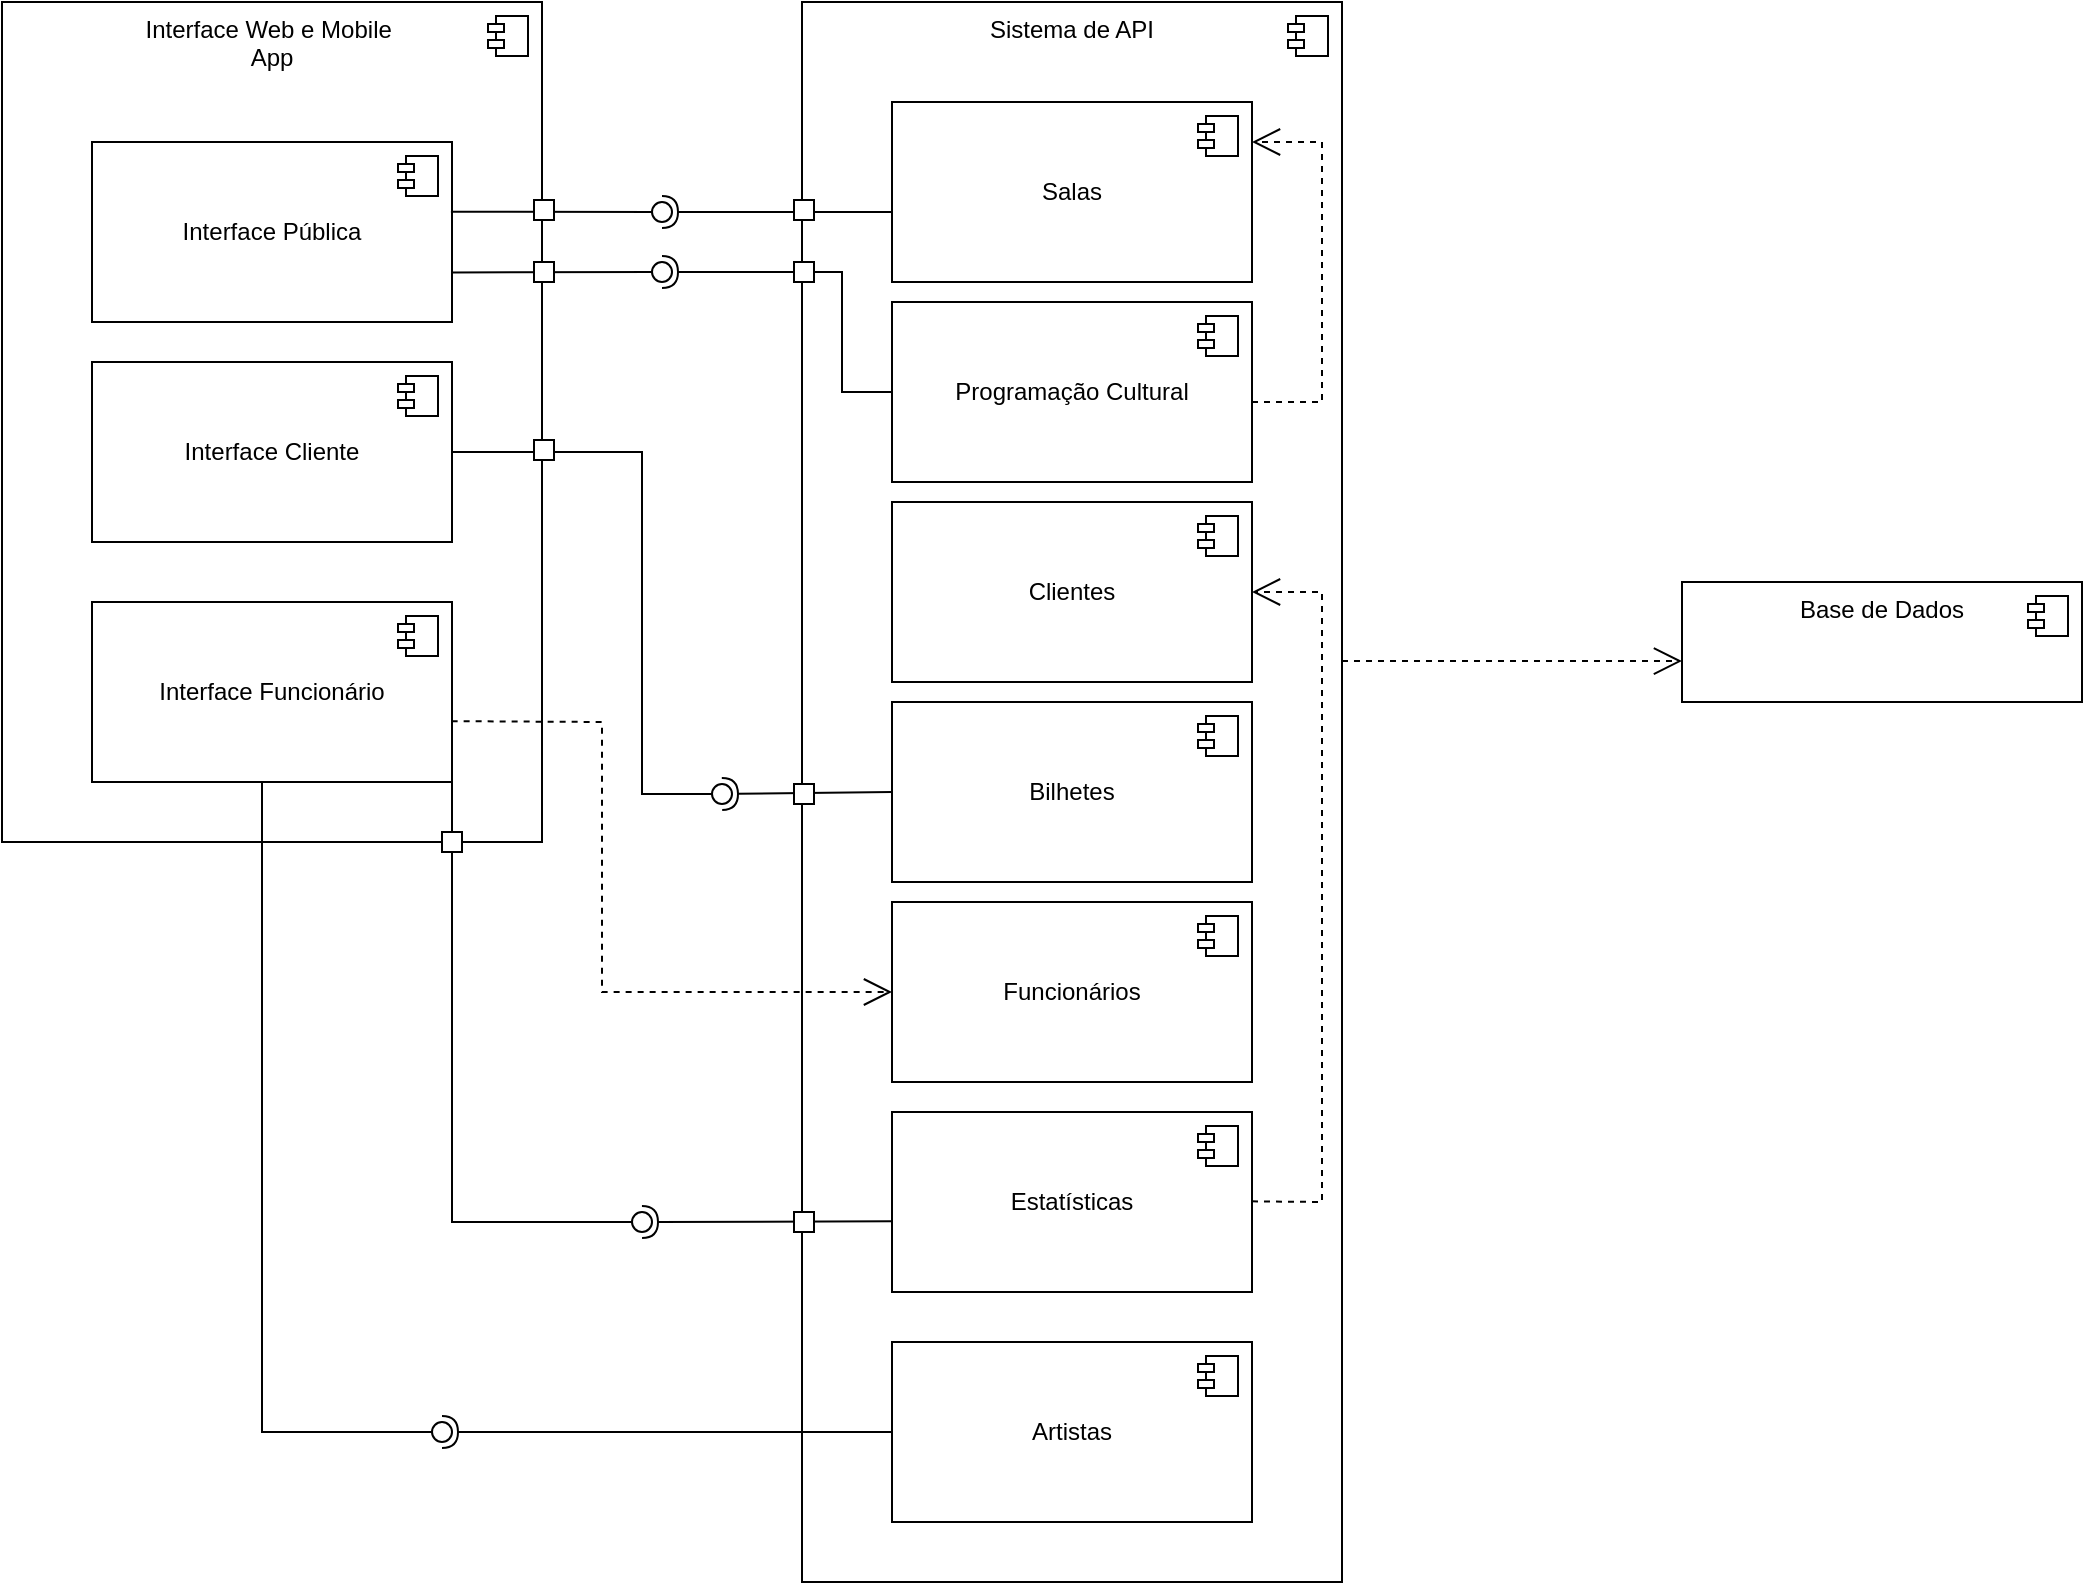 <mxfile version="26.0.16">
  <diagram name="Página-1" id="u3Gv6OMvJVKp9WlRihde">
    <mxGraphModel dx="1272" dy="869" grid="1" gridSize="10" guides="1" tooltips="1" connect="1" arrows="1" fold="1" page="1" pageScale="1" pageWidth="827" pageHeight="1169" math="0" shadow="0">
      <root>
        <mxCell id="0" />
        <mxCell id="1" parent="0" />
        <mxCell id="zQr8vvp1DAFsDGufUg8t-2" value="Interface Web e Mobile&amp;nbsp;&lt;div&gt;App&lt;/div&gt;" style="html=1;dropTarget=0;whiteSpace=wrap;vertical-align:text-top;align=center;verticalAlign=top;" parent="1" vertex="1">
          <mxGeometry x="10" y="30" width="270" height="420" as="geometry" />
        </mxCell>
        <mxCell id="zQr8vvp1DAFsDGufUg8t-3" value="" style="shape=module;jettyWidth=8;jettyHeight=4;" parent="zQr8vvp1DAFsDGufUg8t-2" vertex="1">
          <mxGeometry x="1" width="20" height="20" relative="1" as="geometry">
            <mxPoint x="-27" y="7" as="offset" />
          </mxGeometry>
        </mxCell>
        <mxCell id="zQr8vvp1DAFsDGufUg8t-4" value="Interface Pública" style="html=1;dropTarget=0;whiteSpace=wrap;" parent="1" vertex="1">
          <mxGeometry x="55" y="100" width="180" height="90" as="geometry" />
        </mxCell>
        <mxCell id="zQr8vvp1DAFsDGufUg8t-5" value="" style="shape=module;jettyWidth=8;jettyHeight=4;" parent="zQr8vvp1DAFsDGufUg8t-4" vertex="1">
          <mxGeometry x="1" width="20" height="20" relative="1" as="geometry">
            <mxPoint x="-27" y="7" as="offset" />
          </mxGeometry>
        </mxCell>
        <mxCell id="zQr8vvp1DAFsDGufUg8t-6" value="Interface Cliente" style="html=1;dropTarget=0;whiteSpace=wrap;" parent="1" vertex="1">
          <mxGeometry x="55" y="210" width="180" height="90" as="geometry" />
        </mxCell>
        <mxCell id="zQr8vvp1DAFsDGufUg8t-7" value="" style="shape=module;jettyWidth=8;jettyHeight=4;" parent="zQr8vvp1DAFsDGufUg8t-6" vertex="1">
          <mxGeometry x="1" width="20" height="20" relative="1" as="geometry">
            <mxPoint x="-27" y="7" as="offset" />
          </mxGeometry>
        </mxCell>
        <mxCell id="zQr8vvp1DAFsDGufUg8t-8" value="Interface Funcionário" style="html=1;dropTarget=0;whiteSpace=wrap;" parent="1" vertex="1">
          <mxGeometry x="55" y="330" width="180" height="90" as="geometry" />
        </mxCell>
        <mxCell id="zQr8vvp1DAFsDGufUg8t-9" value="" style="shape=module;jettyWidth=8;jettyHeight=4;" parent="zQr8vvp1DAFsDGufUg8t-8" vertex="1">
          <mxGeometry x="1" width="20" height="20" relative="1" as="geometry">
            <mxPoint x="-27" y="7" as="offset" />
          </mxGeometry>
        </mxCell>
        <mxCell id="zQr8vvp1DAFsDGufUg8t-10" value="Sistema de API" style="html=1;dropTarget=0;whiteSpace=wrap;vertical-align:text-top;align=center;verticalAlign=top;" parent="1" vertex="1">
          <mxGeometry x="410" y="30" width="270" height="790" as="geometry" />
        </mxCell>
        <mxCell id="zQr8vvp1DAFsDGufUg8t-11" value="" style="shape=module;jettyWidth=8;jettyHeight=4;" parent="zQr8vvp1DAFsDGufUg8t-10" vertex="1">
          <mxGeometry x="1" width="20" height="20" relative="1" as="geometry">
            <mxPoint x="-27" y="7" as="offset" />
          </mxGeometry>
        </mxCell>
        <mxCell id="zQr8vvp1DAFsDGufUg8t-12" value="Salas" style="html=1;dropTarget=0;whiteSpace=wrap;" parent="1" vertex="1">
          <mxGeometry x="455" y="80" width="180" height="90" as="geometry" />
        </mxCell>
        <mxCell id="zQr8vvp1DAFsDGufUg8t-13" value="" style="shape=module;jettyWidth=8;jettyHeight=4;" parent="zQr8vvp1DAFsDGufUg8t-12" vertex="1">
          <mxGeometry x="1" width="20" height="20" relative="1" as="geometry">
            <mxPoint x="-27" y="7" as="offset" />
          </mxGeometry>
        </mxCell>
        <mxCell id="zQr8vvp1DAFsDGufUg8t-14" value="Programação Cultural" style="html=1;dropTarget=0;whiteSpace=wrap;" parent="1" vertex="1">
          <mxGeometry x="455" y="180" width="180" height="90" as="geometry" />
        </mxCell>
        <mxCell id="zQr8vvp1DAFsDGufUg8t-15" value="" style="shape=module;jettyWidth=8;jettyHeight=4;" parent="zQr8vvp1DAFsDGufUg8t-14" vertex="1">
          <mxGeometry x="1" width="20" height="20" relative="1" as="geometry">
            <mxPoint x="-27" y="7" as="offset" />
          </mxGeometry>
        </mxCell>
        <mxCell id="zQr8vvp1DAFsDGufUg8t-16" value="Clientes" style="html=1;dropTarget=0;whiteSpace=wrap;" parent="1" vertex="1">
          <mxGeometry x="455" y="280" width="180" height="90" as="geometry" />
        </mxCell>
        <mxCell id="zQr8vvp1DAFsDGufUg8t-17" value="" style="shape=module;jettyWidth=8;jettyHeight=4;" parent="zQr8vvp1DAFsDGufUg8t-16" vertex="1">
          <mxGeometry x="1" width="20" height="20" relative="1" as="geometry">
            <mxPoint x="-27" y="7" as="offset" />
          </mxGeometry>
        </mxCell>
        <mxCell id="zQr8vvp1DAFsDGufUg8t-18" value="Bilhetes" style="html=1;dropTarget=0;whiteSpace=wrap;" parent="1" vertex="1">
          <mxGeometry x="455" y="380" width="180" height="90" as="geometry" />
        </mxCell>
        <mxCell id="zQr8vvp1DAFsDGufUg8t-19" value="" style="shape=module;jettyWidth=8;jettyHeight=4;" parent="zQr8vvp1DAFsDGufUg8t-18" vertex="1">
          <mxGeometry x="1" width="20" height="20" relative="1" as="geometry">
            <mxPoint x="-27" y="7" as="offset" />
          </mxGeometry>
        </mxCell>
        <mxCell id="zQr8vvp1DAFsDGufUg8t-20" value="Funcionários" style="html=1;dropTarget=0;whiteSpace=wrap;" parent="1" vertex="1">
          <mxGeometry x="455" y="480" width="180" height="90" as="geometry" />
        </mxCell>
        <mxCell id="zQr8vvp1DAFsDGufUg8t-21" value="" style="shape=module;jettyWidth=8;jettyHeight=4;" parent="zQr8vvp1DAFsDGufUg8t-20" vertex="1">
          <mxGeometry x="1" width="20" height="20" relative="1" as="geometry">
            <mxPoint x="-27" y="7" as="offset" />
          </mxGeometry>
        </mxCell>
        <mxCell id="zQr8vvp1DAFsDGufUg8t-22" value="Estatísticas" style="html=1;dropTarget=0;whiteSpace=wrap;" parent="1" vertex="1">
          <mxGeometry x="455" y="585" width="180" height="90" as="geometry" />
        </mxCell>
        <mxCell id="zQr8vvp1DAFsDGufUg8t-23" value="" style="shape=module;jettyWidth=8;jettyHeight=4;" parent="zQr8vvp1DAFsDGufUg8t-22" vertex="1">
          <mxGeometry x="1" width="20" height="20" relative="1" as="geometry">
            <mxPoint x="-27" y="7" as="offset" />
          </mxGeometry>
        </mxCell>
        <mxCell id="zQr8vvp1DAFsDGufUg8t-34" value="Base de Dados" style="html=1;dropTarget=0;whiteSpace=wrap;vertical-align:text-top;align=center;verticalAlign=top;" parent="1" vertex="1">
          <mxGeometry x="850" y="320" width="200" height="60" as="geometry" />
        </mxCell>
        <mxCell id="zQr8vvp1DAFsDGufUg8t-35" value="" style="shape=module;jettyWidth=8;jettyHeight=4;" parent="zQr8vvp1DAFsDGufUg8t-34" vertex="1">
          <mxGeometry x="1" width="20" height="20" relative="1" as="geometry">
            <mxPoint x="-27" y="7" as="offset" />
          </mxGeometry>
        </mxCell>
        <mxCell id="zQr8vvp1DAFsDGufUg8t-38" value="" style="endArrow=open;endSize=12;dashed=1;html=1;rounded=0;entryX=0;entryY=0.659;entryDx=0;entryDy=0;entryPerimeter=0;" parent="1" target="zQr8vvp1DAFsDGufUg8t-34" edge="1">
          <mxGeometry width="160" relative="1" as="geometry">
            <mxPoint x="680" y="359.5" as="sourcePoint" />
            <mxPoint x="770" y="360" as="targetPoint" />
          </mxGeometry>
        </mxCell>
        <mxCell id="zQr8vvp1DAFsDGufUg8t-63" value="" style="rounded=0;orthogonalLoop=1;jettySize=auto;html=1;endArrow=oval;endFill=0;sketch=0;sourcePerimeterSpacing=0;targetPerimeterSpacing=0;endSize=10;exitX=1;exitY=1;exitDx=0;exitDy=0;" parent="1" source="zQr8vvp1DAFsDGufUg8t-8" target="zQr8vvp1DAFsDGufUg8t-64" edge="1">
          <mxGeometry relative="1" as="geometry">
            <mxPoint x="310" y="640" as="sourcePoint" />
            <Array as="points">
              <mxPoint x="235" y="640" />
            </Array>
          </mxGeometry>
        </mxCell>
        <mxCell id="zQr8vvp1DAFsDGufUg8t-62" value="" style="rounded=0;orthogonalLoop=1;jettySize=auto;html=1;endArrow=halfCircle;endFill=0;endSize=6;strokeWidth=1;sketch=0;exitX=0;exitY=0.607;exitDx=0;exitDy=0;exitPerimeter=0;" parent="1" source="zQr8vvp1DAFsDGufUg8t-22" target="zQr8vvp1DAFsDGufUg8t-64" edge="1">
          <mxGeometry relative="1" as="geometry">
            <mxPoint x="350" y="640" as="sourcePoint" />
          </mxGeometry>
        </mxCell>
        <mxCell id="zQr8vvp1DAFsDGufUg8t-57" value="" style="whiteSpace=wrap;html=1;aspect=fixed;" parent="1" vertex="1">
          <mxGeometry x="406" y="635" width="10" height="10" as="geometry" />
        </mxCell>
        <mxCell id="zQr8vvp1DAFsDGufUg8t-64" value="" style="ellipse;whiteSpace=wrap;html=1;align=center;aspect=fixed;fillColor=none;strokeColor=none;resizable=0;perimeter=centerPerimeter;rotatable=0;allowArrows=0;points=[];outlineConnect=1;" parent="1" vertex="1">
          <mxGeometry x="325" y="635" width="10" height="10" as="geometry" />
        </mxCell>
        <mxCell id="zQr8vvp1DAFsDGufUg8t-47" value="" style="whiteSpace=wrap;html=1;aspect=fixed;" parent="1" vertex="1">
          <mxGeometry x="230" y="445" width="10" height="10" as="geometry" />
        </mxCell>
        <mxCell id="zQr8vvp1DAFsDGufUg8t-75" value="" style="rounded=0;orthogonalLoop=1;jettySize=auto;html=1;endArrow=halfCircle;endFill=0;endSize=6;strokeWidth=1;sketch=0;exitX=0;exitY=0.5;exitDx=0;exitDy=0;" parent="1" source="zQr8vvp1DAFsDGufUg8t-18" target="zQr8vvp1DAFsDGufUg8t-77" edge="1">
          <mxGeometry relative="1" as="geometry">
            <mxPoint x="390" y="426" as="sourcePoint" />
          </mxGeometry>
        </mxCell>
        <mxCell id="zQr8vvp1DAFsDGufUg8t-76" value="" style="rounded=0;orthogonalLoop=1;jettySize=auto;html=1;endArrow=oval;endFill=0;sketch=0;sourcePerimeterSpacing=0;targetPerimeterSpacing=0;endSize=10;exitX=1;exitY=0.5;exitDx=0;exitDy=0;" parent="1" source="zQr8vvp1DAFsDGufUg8t-6" target="zQr8vvp1DAFsDGufUg8t-77" edge="1">
          <mxGeometry relative="1" as="geometry">
            <mxPoint x="350" y="426" as="sourcePoint" />
            <Array as="points">
              <mxPoint x="330" y="255" />
              <mxPoint x="330" y="426" />
            </Array>
          </mxGeometry>
        </mxCell>
        <mxCell id="zQr8vvp1DAFsDGufUg8t-77" value="" style="ellipse;whiteSpace=wrap;html=1;align=center;aspect=fixed;fillColor=none;strokeColor=none;resizable=0;perimeter=centerPerimeter;rotatable=0;allowArrows=0;points=[];outlineConnect=1;" parent="1" vertex="1">
          <mxGeometry x="365" y="421" width="10" height="10" as="geometry" />
        </mxCell>
        <mxCell id="zQr8vvp1DAFsDGufUg8t-55" value="" style="whiteSpace=wrap;html=1;aspect=fixed;" parent="1" vertex="1">
          <mxGeometry x="276" y="249" width="10" height="10" as="geometry" />
        </mxCell>
        <mxCell id="zQr8vvp1DAFsDGufUg8t-56" value="" style="whiteSpace=wrap;html=1;aspect=fixed;" parent="1" vertex="1">
          <mxGeometry x="406" y="421" width="10" height="10" as="geometry" />
        </mxCell>
        <mxCell id="zQr8vvp1DAFsDGufUg8t-78" value="" style="endArrow=open;endSize=12;dashed=1;html=1;rounded=0;entryX=1;entryY=0.5;entryDx=0;entryDy=0;" parent="1" target="zQr8vvp1DAFsDGufUg8t-16" edge="1">
          <mxGeometry width="160" relative="1" as="geometry">
            <mxPoint x="635" y="629.68" as="sourcePoint" />
            <mxPoint x="805" y="630.18" as="targetPoint" />
            <Array as="points">
              <mxPoint x="670" y="630" />
              <mxPoint x="670" y="480" />
              <mxPoint x="670" y="325" />
            </Array>
          </mxGeometry>
        </mxCell>
        <mxCell id="zQr8vvp1DAFsDGufUg8t-79" value="" style="rounded=0;orthogonalLoop=1;jettySize=auto;html=1;endArrow=halfCircle;endFill=0;endSize=6;strokeWidth=1;sketch=0;exitX=0;exitY=0.611;exitDx=0;exitDy=0;exitPerimeter=0;" parent="1" source="zQr8vvp1DAFsDGufUg8t-12" target="zQr8vvp1DAFsDGufUg8t-81" edge="1">
          <mxGeometry relative="1" as="geometry">
            <mxPoint x="360" y="135" as="sourcePoint" />
          </mxGeometry>
        </mxCell>
        <mxCell id="zQr8vvp1DAFsDGufUg8t-80" value="" style="rounded=0;orthogonalLoop=1;jettySize=auto;html=1;endArrow=oval;endFill=0;sketch=0;sourcePerimeterSpacing=0;targetPerimeterSpacing=0;endSize=10;exitX=0.997;exitY=0.387;exitDx=0;exitDy=0;exitPerimeter=0;" parent="1" source="zQr8vvp1DAFsDGufUg8t-4" edge="1">
          <mxGeometry relative="1" as="geometry">
            <mxPoint x="234.64" y="136.09" as="sourcePoint" />
            <mxPoint x="340" y="135" as="targetPoint" />
          </mxGeometry>
        </mxCell>
        <mxCell id="zQr8vvp1DAFsDGufUg8t-81" value="" style="ellipse;whiteSpace=wrap;html=1;align=center;aspect=fixed;fillColor=none;strokeColor=none;resizable=0;perimeter=centerPerimeter;rotatable=0;allowArrows=0;points=[];outlineConnect=1;" parent="1" vertex="1">
          <mxGeometry x="335" y="130" width="10" height="10" as="geometry" />
        </mxCell>
        <mxCell id="zQr8vvp1DAFsDGufUg8t-84" value="" style="whiteSpace=wrap;html=1;aspect=fixed;" parent="1" vertex="1">
          <mxGeometry x="276" y="129" width="10" height="10" as="geometry" />
        </mxCell>
        <mxCell id="zQr8vvp1DAFsDGufUg8t-85" value="" style="whiteSpace=wrap;html=1;aspect=fixed;" parent="1" vertex="1">
          <mxGeometry x="406" y="129" width="10" height="10" as="geometry" />
        </mxCell>
        <mxCell id="zQr8vvp1DAFsDGufUg8t-86" value="" style="rounded=0;orthogonalLoop=1;jettySize=auto;html=1;endArrow=halfCircle;endFill=0;endSize=6;strokeWidth=1;sketch=0;exitX=0;exitY=0.5;exitDx=0;exitDy=0;" parent="1" source="zQr8vvp1DAFsDGufUg8t-14" target="zQr8vvp1DAFsDGufUg8t-88" edge="1">
          <mxGeometry relative="1" as="geometry">
            <mxPoint x="360" y="165" as="sourcePoint" />
            <Array as="points">
              <mxPoint x="430" y="225" />
              <mxPoint x="430" y="165" />
            </Array>
          </mxGeometry>
        </mxCell>
        <mxCell id="zQr8vvp1DAFsDGufUg8t-87" value="" style="rounded=0;orthogonalLoop=1;jettySize=auto;html=1;endArrow=oval;endFill=0;sketch=0;sourcePerimeterSpacing=0;targetPerimeterSpacing=0;endSize=10;exitX=1.001;exitY=0.725;exitDx=0;exitDy=0;exitPerimeter=0;" parent="1" source="zQr8vvp1DAFsDGufUg8t-4" target="zQr8vvp1DAFsDGufUg8t-88" edge="1">
          <mxGeometry relative="1" as="geometry">
            <mxPoint x="320" y="165" as="sourcePoint" />
          </mxGeometry>
        </mxCell>
        <mxCell id="zQr8vvp1DAFsDGufUg8t-88" value="" style="ellipse;whiteSpace=wrap;html=1;align=center;aspect=fixed;fillColor=none;strokeColor=none;resizable=0;perimeter=centerPerimeter;rotatable=0;allowArrows=0;points=[];outlineConnect=1;" parent="1" vertex="1">
          <mxGeometry x="335" y="160" width="10" height="10" as="geometry" />
        </mxCell>
        <mxCell id="zQr8vvp1DAFsDGufUg8t-89" value="" style="whiteSpace=wrap;html=1;aspect=fixed;" parent="1" vertex="1">
          <mxGeometry x="406" y="160" width="10" height="10" as="geometry" />
        </mxCell>
        <mxCell id="zQr8vvp1DAFsDGufUg8t-90" value="" style="whiteSpace=wrap;html=1;aspect=fixed;" parent="1" vertex="1">
          <mxGeometry x="276" y="160" width="10" height="10" as="geometry" />
        </mxCell>
        <mxCell id="zQr8vvp1DAFsDGufUg8t-91" value="" style="endArrow=open;endSize=12;dashed=1;html=1;rounded=0;entryX=0;entryY=0.5;entryDx=0;entryDy=0;exitX=0.999;exitY=0.662;exitDx=0;exitDy=0;exitPerimeter=0;" parent="1" source="zQr8vvp1DAFsDGufUg8t-8" target="zQr8vvp1DAFsDGufUg8t-20" edge="1">
          <mxGeometry width="160" relative="1" as="geometry">
            <mxPoint x="240" y="390" as="sourcePoint" />
            <mxPoint x="400" y="390.5" as="targetPoint" />
            <Array as="points">
              <mxPoint x="310" y="390" />
              <mxPoint x="310" y="525" />
            </Array>
          </mxGeometry>
        </mxCell>
        <mxCell id="zQr8vvp1DAFsDGufUg8t-92" value="" style="endArrow=open;endSize=12;dashed=1;html=1;rounded=0;entryX=1;entryY=0.5;entryDx=0;entryDy=0;" parent="1" edge="1">
          <mxGeometry width="160" relative="1" as="geometry">
            <mxPoint x="635" y="230" as="sourcePoint" />
            <mxPoint x="635" y="100" as="targetPoint" />
            <Array as="points">
              <mxPoint x="650" y="230" />
              <mxPoint x="670" y="230" />
              <mxPoint x="670" y="100" />
            </Array>
          </mxGeometry>
        </mxCell>
        <mxCell id="h_vEsIivxkRrAToN4gfT-1" value="Artistas" style="html=1;dropTarget=0;whiteSpace=wrap;" vertex="1" parent="1">
          <mxGeometry x="455" y="700" width="180" height="90" as="geometry" />
        </mxCell>
        <mxCell id="h_vEsIivxkRrAToN4gfT-2" value="" style="shape=module;jettyWidth=8;jettyHeight=4;" vertex="1" parent="h_vEsIivxkRrAToN4gfT-1">
          <mxGeometry x="1" width="20" height="20" relative="1" as="geometry">
            <mxPoint x="-27" y="7" as="offset" />
          </mxGeometry>
        </mxCell>
        <mxCell id="h_vEsIivxkRrAToN4gfT-4" value="" style="rounded=0;orthogonalLoop=1;jettySize=auto;html=1;endArrow=halfCircle;endFill=0;endSize=6;strokeWidth=1;sketch=0;exitX=0;exitY=0.5;exitDx=0;exitDy=0;" edge="1" target="h_vEsIivxkRrAToN4gfT-6" parent="1" source="h_vEsIivxkRrAToN4gfT-1">
          <mxGeometry relative="1" as="geometry">
            <mxPoint x="250" y="745" as="sourcePoint" />
          </mxGeometry>
        </mxCell>
        <mxCell id="h_vEsIivxkRrAToN4gfT-5" value="" style="rounded=0;orthogonalLoop=1;jettySize=auto;html=1;endArrow=oval;endFill=0;sketch=0;sourcePerimeterSpacing=0;targetPerimeterSpacing=0;endSize=10;" edge="1" target="h_vEsIivxkRrAToN4gfT-6" parent="1">
          <mxGeometry relative="1" as="geometry">
            <mxPoint x="140" y="420" as="sourcePoint" />
            <Array as="points">
              <mxPoint x="140" y="745" />
            </Array>
          </mxGeometry>
        </mxCell>
        <mxCell id="h_vEsIivxkRrAToN4gfT-6" value="" style="ellipse;whiteSpace=wrap;html=1;align=center;aspect=fixed;fillColor=none;strokeColor=none;resizable=0;perimeter=centerPerimeter;rotatable=0;allowArrows=0;points=[];outlineConnect=1;" vertex="1" parent="1">
          <mxGeometry x="225" y="740" width="10" height="10" as="geometry" />
        </mxCell>
      </root>
    </mxGraphModel>
  </diagram>
</mxfile>
